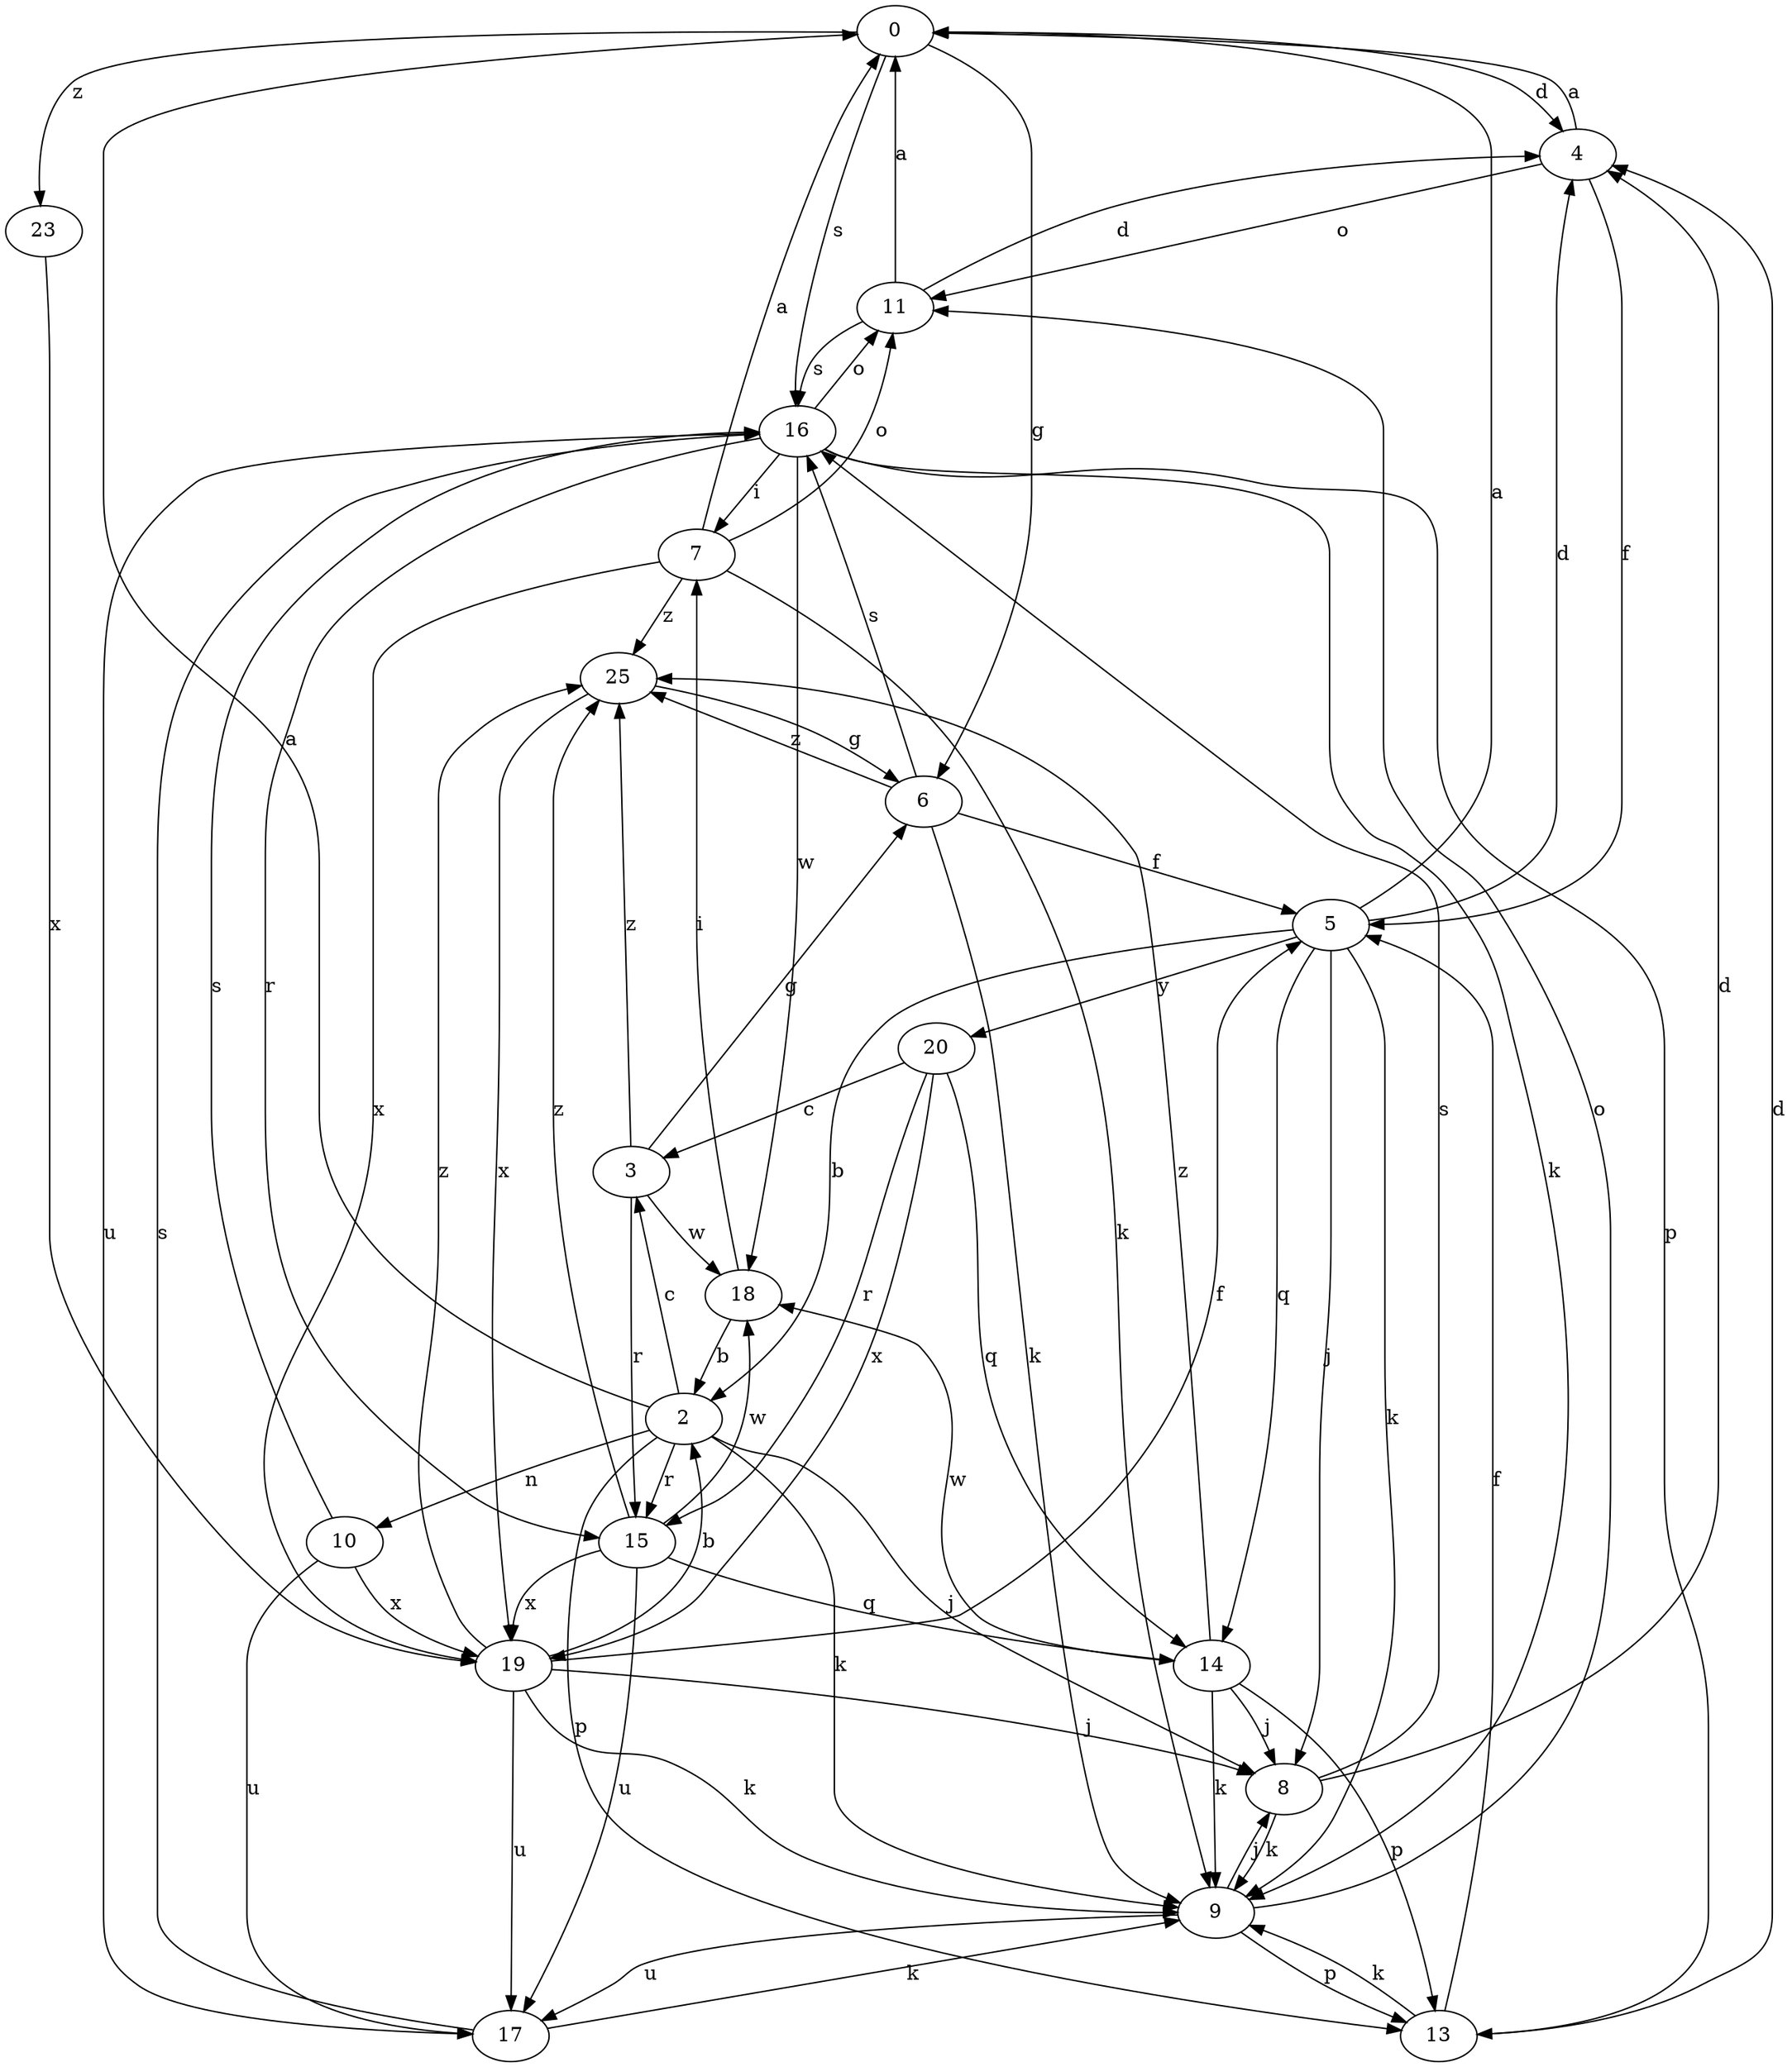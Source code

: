 strict digraph  {
0;
2;
3;
4;
5;
6;
7;
8;
9;
10;
11;
13;
14;
15;
16;
17;
18;
19;
20;
23;
25;
0 -> 4  [label=d];
0 -> 6  [label=g];
0 -> 16  [label=s];
0 -> 23  [label=z];
2 -> 0  [label=a];
2 -> 3  [label=c];
2 -> 8  [label=j];
2 -> 9  [label=k];
2 -> 10  [label=n];
2 -> 13  [label=p];
2 -> 15  [label=r];
3 -> 6  [label=g];
3 -> 15  [label=r];
3 -> 18  [label=w];
3 -> 25  [label=z];
4 -> 0  [label=a];
4 -> 5  [label=f];
4 -> 11  [label=o];
5 -> 0  [label=a];
5 -> 2  [label=b];
5 -> 4  [label=d];
5 -> 8  [label=j];
5 -> 9  [label=k];
5 -> 14  [label=q];
5 -> 20  [label=y];
6 -> 5  [label=f];
6 -> 9  [label=k];
6 -> 16  [label=s];
6 -> 25  [label=z];
7 -> 0  [label=a];
7 -> 9  [label=k];
7 -> 11  [label=o];
7 -> 19  [label=x];
7 -> 25  [label=z];
8 -> 4  [label=d];
8 -> 9  [label=k];
8 -> 16  [label=s];
9 -> 8  [label=j];
9 -> 11  [label=o];
9 -> 13  [label=p];
9 -> 17  [label=u];
10 -> 16  [label=s];
10 -> 17  [label=u];
10 -> 19  [label=x];
11 -> 0  [label=a];
11 -> 4  [label=d];
11 -> 16  [label=s];
13 -> 4  [label=d];
13 -> 5  [label=f];
13 -> 9  [label=k];
14 -> 8  [label=j];
14 -> 9  [label=k];
14 -> 13  [label=p];
14 -> 18  [label=w];
14 -> 25  [label=z];
15 -> 14  [label=q];
15 -> 17  [label=u];
15 -> 18  [label=w];
15 -> 19  [label=x];
15 -> 25  [label=z];
16 -> 7  [label=i];
16 -> 9  [label=k];
16 -> 11  [label=o];
16 -> 13  [label=p];
16 -> 15  [label=r];
16 -> 17  [label=u];
16 -> 18  [label=w];
17 -> 9  [label=k];
17 -> 16  [label=s];
18 -> 2  [label=b];
18 -> 7  [label=i];
19 -> 2  [label=b];
19 -> 5  [label=f];
19 -> 8  [label=j];
19 -> 9  [label=k];
19 -> 17  [label=u];
19 -> 25  [label=z];
20 -> 3  [label=c];
20 -> 14  [label=q];
20 -> 15  [label=r];
20 -> 19  [label=x];
23 -> 19  [label=x];
25 -> 6  [label=g];
25 -> 19  [label=x];
}
